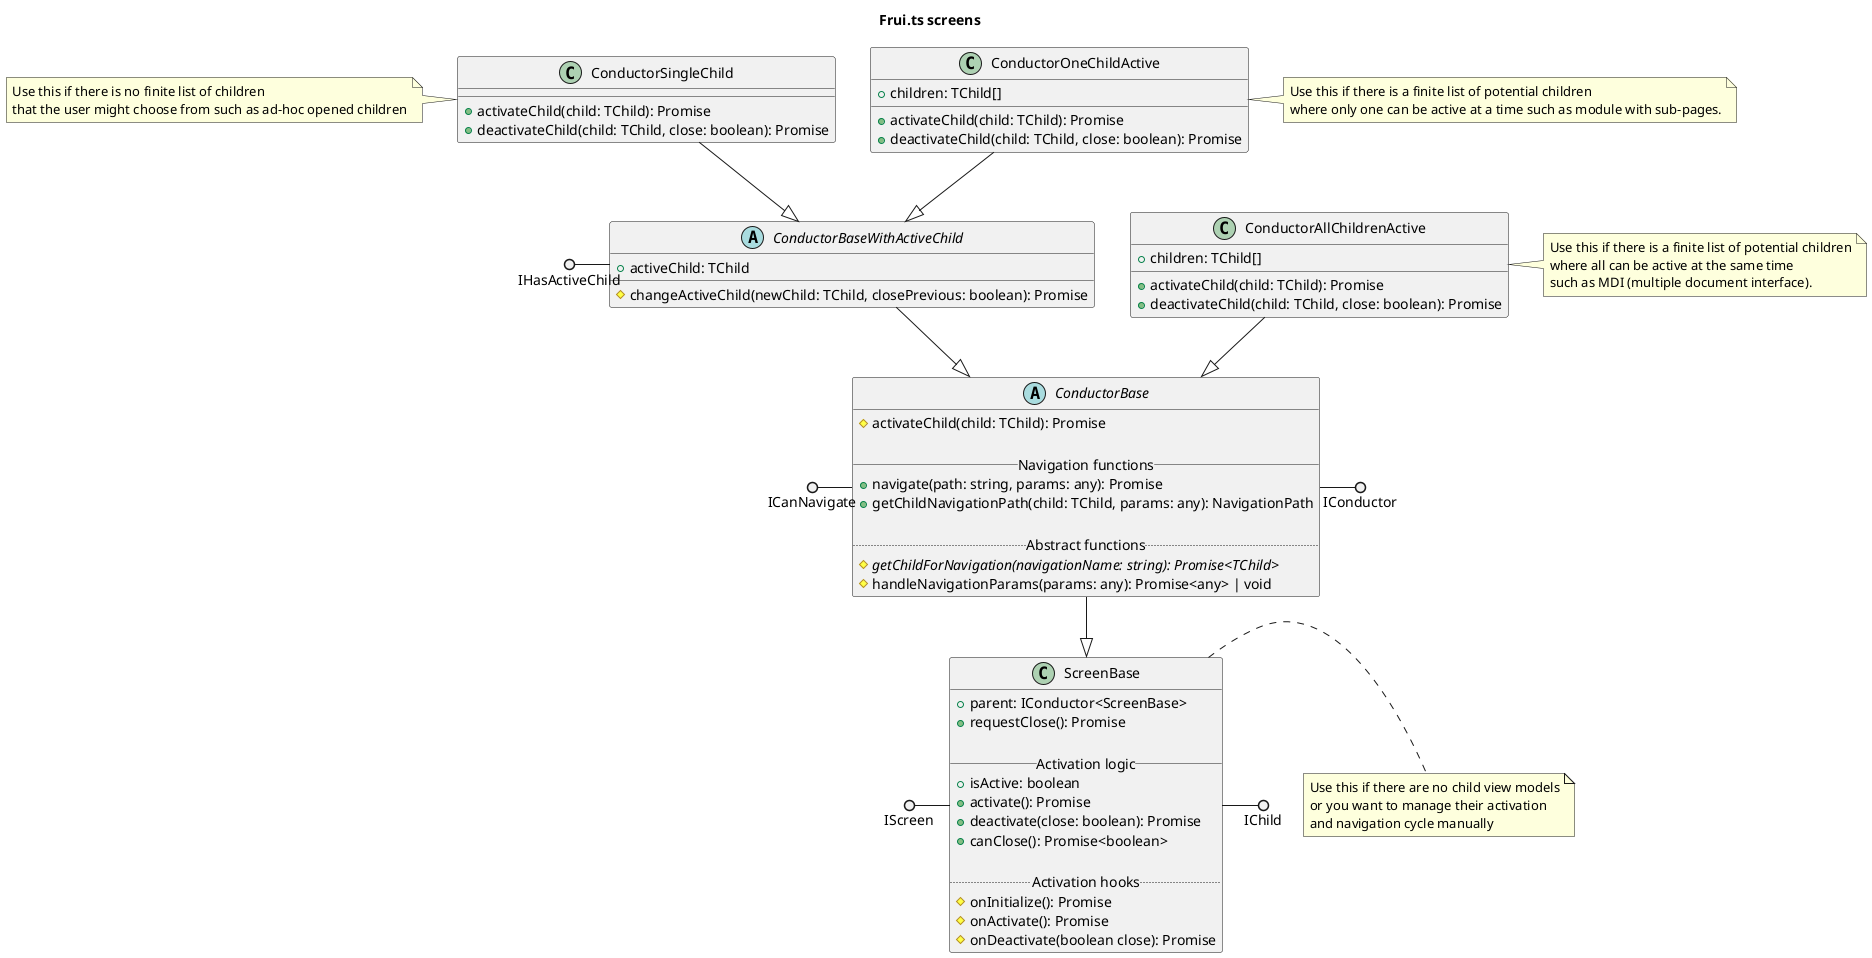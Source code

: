 @startuml

title Frui.ts screens

class ScreenBase {
  +parent: IConductor<ScreenBase>
  +requestClose(): Promise

  __ Activation logic __
  +isActive: boolean
  +activate(): Promise
  +deactivate(close: boolean): Promise
  +canClose(): Promise<boolean>

  .. Activation hooks ..
  #onInitialize(): Promise
  #onActivate(): Promise
  #onDeactivate(boolean close): Promise
}
note right
  Use this if there are no child view models
  or you want to manage their activation
  and navigation cycle manually
end note

IScreen ()- ScreenBase
ScreenBase -() IChild

abstract class ConductorBase {
  #activateChild(child: TChild): Promise

  __ Navigation functions __
  +navigate(path: string, params: any): Promise
  +getChildNavigationPath(child: TChild, params: any): NavigationPath

  .. Abstract functions ..
  #{abstract} getChildForNavigation(navigationName: string): Promise<TChild>
  #handleNavigationParams(params: any): Promise<any> | void
}

ConductorBase --|> ScreenBase
ConductorBase -() IConductor
ICanNavigate ()- ConductorBase

abstract class ConductorBaseWithActiveChild {
  +activeChild: TChild

  #changeActiveChild(newChild: TChild, closePrevious: boolean): Promise
}

ConductorBaseWithActiveChild --|> ConductorBase
IHasActiveChild ()- ConductorBaseWithActiveChild

class ConductorSingleChild {
  +activateChild(child: TChild): Promise
  +deactivateChild(child: TChild, close: boolean): Promise
}
note left
  Use this if there is no finite list of children
  that the user might choose from such as ad-hoc opened children
end note

ConductorSingleChild --|> ConductorBaseWithActiveChild

class ConductorOneChildActive {
  +children: TChild[]

  +activateChild(child: TChild): Promise
  +deactivateChild(child: TChild, close: boolean): Promise
}
note right
  Use this if there is a finite list of potential children
  where only one can be active at a time such as module with sub-pages.
end note

ConductorOneChildActive --|> ConductorBaseWithActiveChild

class ConductorAllChildrenActive {
  +children: TChild[]

  +activateChild(child: TChild): Promise
  +deactivateChild(child: TChild, close: boolean): Promise
}
note right
  Use this if there is a finite list of potential children
  where all can be active at the same time
  such as MDI (multiple document interface).
end note

ConductorAllChildrenActive --|> ConductorBase

@enduml
